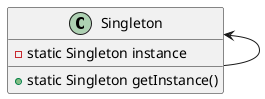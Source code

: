 @startuml

class Singleton {
    - static Singleton instance
    + static Singleton getInstance()
}

Singleton <-- Singleton


@enduml